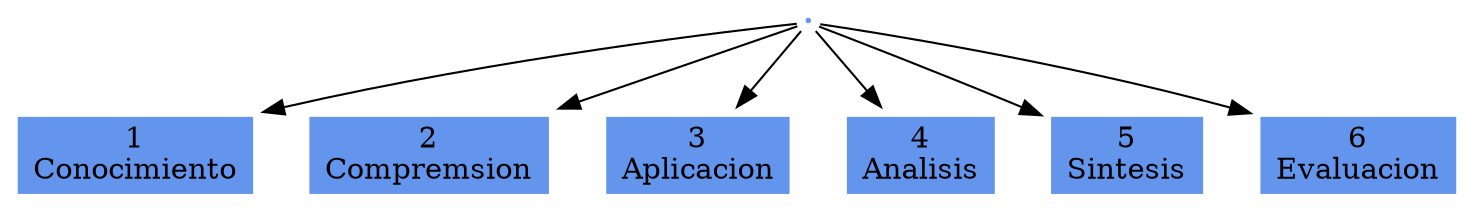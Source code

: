 digraph curricula
{
	"C" [shape=point,color=white,style=filled,peripheries=2,fillcolor=cornflowerblue,label=""];
	"1" [shape=box,color=white,style=filled,peripheries=2,fillcolor=cornflowerblue,label="1\nConocimiento"];
	"2" [shape=box,color=white,style=filled,peripheries=2,fillcolor=cornflowerblue,label="2\nCompremsion"];
	"3" [shape=box,color=white,style=filled,peripheries=2,fillcolor=cornflowerblue,label="3\nAplicacion"];
	"4" [shape=box,color=white,style=filled,peripheries=2,fillcolor=cornflowerblue,label="4\nAnalisis"];
	"5" [shape=box,color=white,style=filled,peripheries=2,fillcolor=cornflowerblue,label="5\nSintesis"];
	"6" [shape=box,color=white,style=filled,peripheries=2,fillcolor=cornflowerblue,label="6\nEvaluacion"];

	"C"->"1";
	"C"->"2";
	"C"->"3";
	"C"->"4";
	"C"->"5";
	"C"->"6";
}
